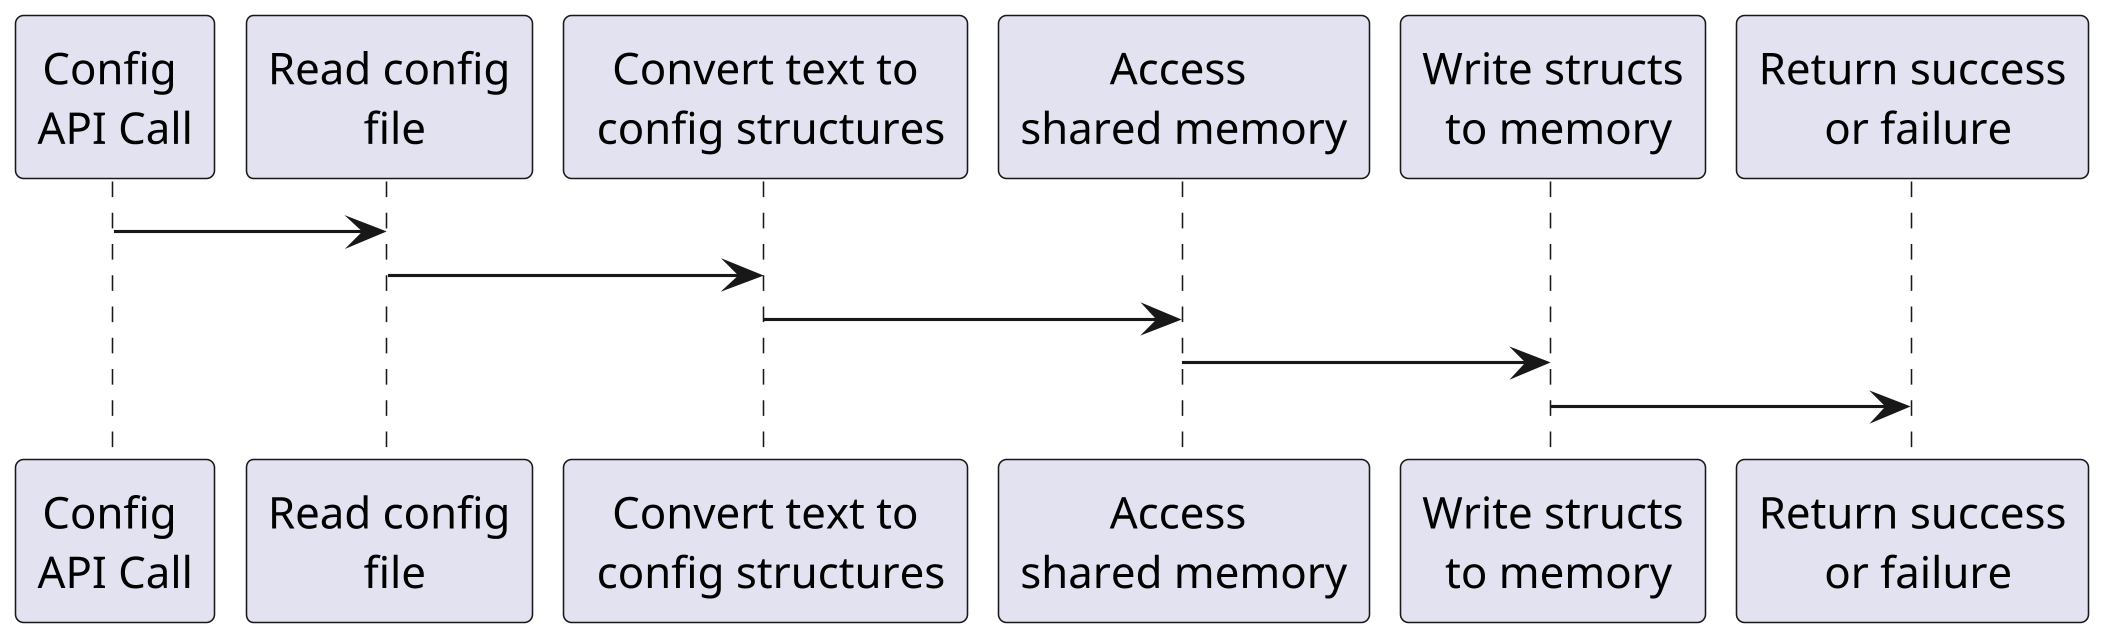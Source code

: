 @startuml
skinparam dpi 300
participant "Config \nAPI Call" as start
participant "Read config\n file" as r_file
participant "Convert text to\n config structures" as con
participant "Access \nshared memory" as mem
participant "Write structs\n to memory" as wr
participant "Return success\n or failure" as ret
start -> r_file
r_file -> con
con -> mem
mem -> wr
wr -> ret
@enduml